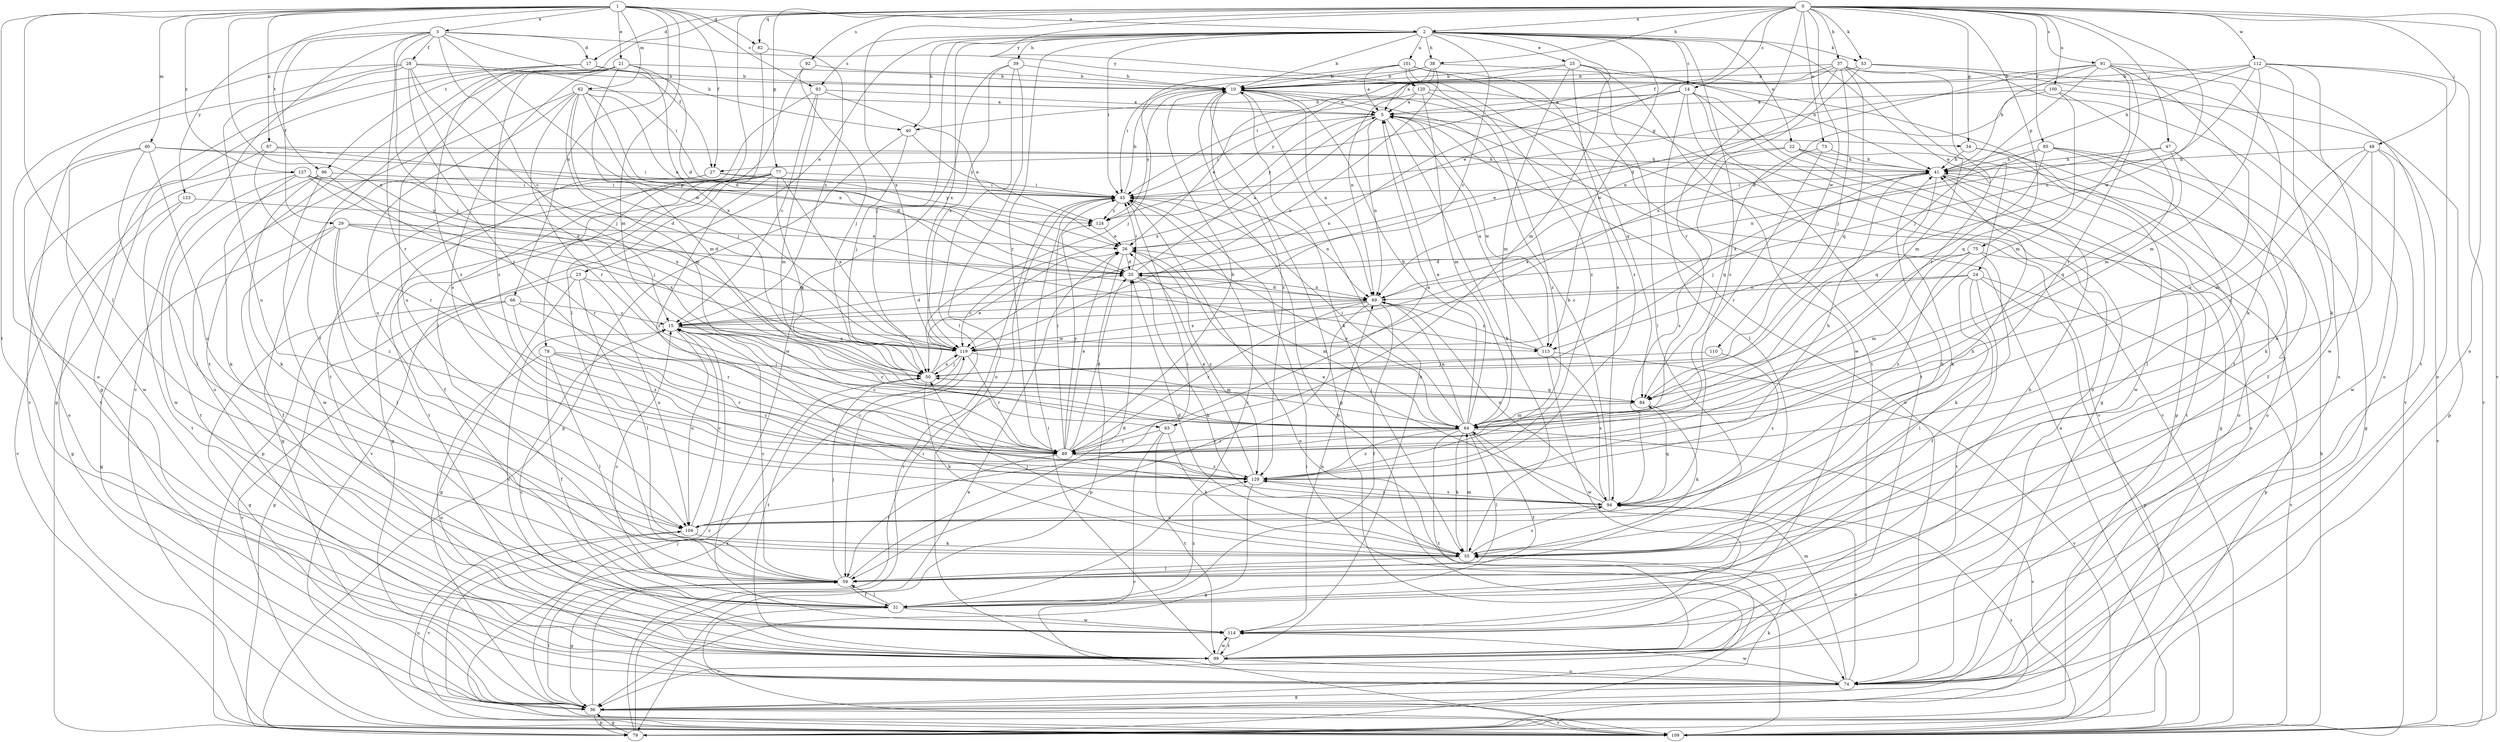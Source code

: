strict digraph  {
0;
1;
2;
3;
5;
10;
14;
15;
17;
20;
21;
22;
23;
24;
25;
26;
27;
28;
29;
31;
34;
36;
37;
38;
39;
40;
41;
45;
47;
48;
50;
53;
55;
59;
60;
62;
63;
64;
66;
67;
69;
73;
74;
75;
77;
78;
79;
82;
84;
85;
89;
91;
92;
93;
94;
96;
99;
100;
101;
104;
109;
110;
112;
113;
114;
119;
120;
123;
124;
127;
129;
0 -> 2  [label=a];
0 -> 14  [label=c];
0 -> 17  [label=d];
0 -> 27  [label=f];
0 -> 34  [label=g];
0 -> 37  [label=h];
0 -> 38  [label=h];
0 -> 47  [label=j];
0 -> 48  [label=j];
0 -> 53  [label=k];
0 -> 73  [label=o];
0 -> 74  [label=o];
0 -> 75  [label=p];
0 -> 77  [label=p];
0 -> 78  [label=p];
0 -> 82  [label=q];
0 -> 85  [label=r];
0 -> 89  [label=r];
0 -> 91  [label=s];
0 -> 92  [label=s];
0 -> 96  [label=t];
0 -> 100  [label=u];
0 -> 109  [label=v];
0 -> 110  [label=w];
0 -> 112  [label=w];
0 -> 113  [label=w];
0 -> 119  [label=x];
0 -> 120  [label=y];
1 -> 2  [label=a];
1 -> 3  [label=a];
1 -> 21  [label=e];
1 -> 27  [label=f];
1 -> 59  [label=l];
1 -> 60  [label=m];
1 -> 62  [label=m];
1 -> 63  [label=m];
1 -> 66  [label=n];
1 -> 67  [label=n];
1 -> 82  [label=q];
1 -> 93  [label=s];
1 -> 96  [label=t];
1 -> 99  [label=t];
1 -> 119  [label=x];
1 -> 127  [label=z];
2 -> 10  [label=b];
2 -> 14  [label=c];
2 -> 15  [label=c];
2 -> 22  [label=e];
2 -> 23  [label=e];
2 -> 24  [label=e];
2 -> 25  [label=e];
2 -> 38  [label=h];
2 -> 39  [label=h];
2 -> 40  [label=h];
2 -> 45  [label=i];
2 -> 50  [label=j];
2 -> 53  [label=k];
2 -> 63  [label=m];
2 -> 89  [label=r];
2 -> 93  [label=s];
2 -> 94  [label=s];
2 -> 101  [label=u];
2 -> 113  [label=w];
2 -> 119  [label=x];
3 -> 15  [label=c];
3 -> 17  [label=d];
3 -> 27  [label=f];
3 -> 28  [label=f];
3 -> 29  [label=f];
3 -> 50  [label=j];
3 -> 89  [label=r];
3 -> 109  [label=v];
3 -> 113  [label=w];
3 -> 120  [label=y];
3 -> 123  [label=y];
5 -> 34  [label=g];
5 -> 45  [label=i];
5 -> 55  [label=k];
5 -> 69  [label=n];
5 -> 74  [label=o];
5 -> 113  [label=w];
5 -> 119  [label=x];
5 -> 124  [label=y];
10 -> 5  [label=a];
10 -> 36  [label=g];
10 -> 55  [label=k];
10 -> 69  [label=n];
10 -> 109  [label=v];
10 -> 124  [label=y];
10 -> 129  [label=z];
14 -> 5  [label=a];
14 -> 36  [label=g];
14 -> 40  [label=h];
14 -> 59  [label=l];
14 -> 74  [label=o];
14 -> 79  [label=p];
14 -> 99  [label=t];
14 -> 119  [label=x];
15 -> 20  [label=d];
15 -> 104  [label=u];
15 -> 113  [label=w];
15 -> 119  [label=x];
17 -> 10  [label=b];
17 -> 36  [label=g];
17 -> 40  [label=h];
17 -> 79  [label=p];
17 -> 129  [label=z];
20 -> 5  [label=a];
20 -> 45  [label=i];
20 -> 55  [label=k];
20 -> 64  [label=m];
20 -> 69  [label=n];
21 -> 10  [label=b];
21 -> 20  [label=d];
21 -> 31  [label=f];
21 -> 64  [label=m];
21 -> 94  [label=s];
21 -> 99  [label=t];
21 -> 104  [label=u];
21 -> 119  [label=x];
21 -> 129  [label=z];
22 -> 26  [label=e];
22 -> 36  [label=g];
22 -> 41  [label=h];
22 -> 74  [label=o];
22 -> 94  [label=s];
23 -> 36  [label=g];
23 -> 59  [label=l];
23 -> 69  [label=n];
23 -> 79  [label=p];
23 -> 104  [label=u];
24 -> 15  [label=c];
24 -> 31  [label=f];
24 -> 59  [label=l];
24 -> 69  [label=n];
24 -> 79  [label=p];
24 -> 99  [label=t];
24 -> 109  [label=v];
25 -> 10  [label=b];
25 -> 41  [label=h];
25 -> 59  [label=l];
25 -> 64  [label=m];
25 -> 69  [label=n];
25 -> 114  [label=w];
25 -> 129  [label=z];
26 -> 20  [label=d];
26 -> 79  [label=p];
26 -> 129  [label=z];
27 -> 31  [label=f];
27 -> 36  [label=g];
27 -> 45  [label=i];
27 -> 124  [label=y];
28 -> 10  [label=b];
28 -> 45  [label=i];
28 -> 50  [label=j];
28 -> 74  [label=o];
28 -> 84  [label=q];
28 -> 89  [label=r];
28 -> 104  [label=u];
28 -> 109  [label=v];
29 -> 20  [label=d];
29 -> 26  [label=e];
29 -> 31  [label=f];
29 -> 36  [label=g];
29 -> 59  [label=l];
29 -> 119  [label=x];
29 -> 129  [label=z];
31 -> 15  [label=c];
31 -> 41  [label=h];
31 -> 45  [label=i];
31 -> 59  [label=l];
31 -> 109  [label=v];
31 -> 114  [label=w];
31 -> 129  [label=z];
34 -> 41  [label=h];
34 -> 74  [label=o];
34 -> 114  [label=w];
36 -> 45  [label=i];
36 -> 50  [label=j];
36 -> 55  [label=k];
36 -> 59  [label=l];
36 -> 79  [label=p];
36 -> 109  [label=v];
37 -> 10  [label=b];
37 -> 26  [label=e];
37 -> 45  [label=i];
37 -> 50  [label=j];
37 -> 64  [label=m];
37 -> 69  [label=n];
37 -> 74  [label=o];
37 -> 84  [label=q];
37 -> 89  [label=r];
38 -> 5  [label=a];
38 -> 10  [label=b];
38 -> 45  [label=i];
38 -> 99  [label=t];
38 -> 119  [label=x];
38 -> 124  [label=y];
39 -> 10  [label=b];
39 -> 59  [label=l];
39 -> 74  [label=o];
39 -> 114  [label=w];
39 -> 119  [label=x];
40 -> 50  [label=j];
40 -> 79  [label=p];
40 -> 124  [label=y];
41 -> 45  [label=i];
41 -> 50  [label=j];
41 -> 55  [label=k];
41 -> 74  [label=o];
41 -> 99  [label=t];
41 -> 119  [label=x];
45 -> 10  [label=b];
45 -> 69  [label=n];
45 -> 74  [label=o];
45 -> 124  [label=y];
47 -> 41  [label=h];
47 -> 55  [label=k];
47 -> 69  [label=n];
47 -> 84  [label=q];
48 -> 41  [label=h];
48 -> 64  [label=m];
48 -> 89  [label=r];
48 -> 104  [label=u];
48 -> 109  [label=v];
48 -> 114  [label=w];
50 -> 26  [label=e];
50 -> 55  [label=k];
50 -> 84  [label=q];
50 -> 119  [label=x];
53 -> 10  [label=b];
53 -> 74  [label=o];
53 -> 109  [label=v];
53 -> 119  [label=x];
55 -> 20  [label=d];
55 -> 41  [label=h];
55 -> 50  [label=j];
55 -> 59  [label=l];
55 -> 64  [label=m];
55 -> 94  [label=s];
59 -> 15  [label=c];
59 -> 20  [label=d];
59 -> 31  [label=f];
59 -> 36  [label=g];
59 -> 50  [label=j];
60 -> 41  [label=h];
60 -> 45  [label=i];
60 -> 59  [label=l];
60 -> 99  [label=t];
60 -> 104  [label=u];
60 -> 114  [label=w];
62 -> 5  [label=a];
62 -> 20  [label=d];
62 -> 26  [label=e];
62 -> 50  [label=j];
62 -> 64  [label=m];
62 -> 69  [label=n];
62 -> 74  [label=o];
62 -> 89  [label=r];
62 -> 104  [label=u];
63 -> 55  [label=k];
63 -> 89  [label=r];
63 -> 99  [label=t];
63 -> 109  [label=v];
64 -> 5  [label=a];
64 -> 10  [label=b];
64 -> 15  [label=c];
64 -> 26  [label=e];
64 -> 31  [label=f];
64 -> 45  [label=i];
64 -> 55  [label=k];
64 -> 59  [label=l];
64 -> 69  [label=n];
64 -> 89  [label=r];
64 -> 99  [label=t];
64 -> 109  [label=v];
64 -> 129  [label=z];
66 -> 15  [label=c];
66 -> 36  [label=g];
66 -> 89  [label=r];
66 -> 109  [label=v];
66 -> 129  [label=z];
67 -> 20  [label=d];
67 -> 41  [label=h];
67 -> 74  [label=o];
67 -> 89  [label=r];
69 -> 15  [label=c];
69 -> 20  [label=d];
69 -> 31  [label=f];
69 -> 59  [label=l];
69 -> 89  [label=r];
69 -> 119  [label=x];
73 -> 41  [label=h];
73 -> 84  [label=q];
73 -> 89  [label=r];
74 -> 36  [label=g];
74 -> 64  [label=m];
74 -> 94  [label=s];
74 -> 114  [label=w];
75 -> 20  [label=d];
75 -> 55  [label=k];
75 -> 64  [label=m];
75 -> 79  [label=p];
75 -> 129  [label=z];
77 -> 36  [label=g];
77 -> 45  [label=i];
77 -> 79  [label=p];
77 -> 84  [label=q];
77 -> 99  [label=t];
77 -> 109  [label=v];
77 -> 119  [label=x];
77 -> 129  [label=z];
78 -> 31  [label=f];
78 -> 50  [label=j];
78 -> 59  [label=l];
78 -> 74  [label=o];
78 -> 89  [label=r];
78 -> 129  [label=z];
79 -> 10  [label=b];
79 -> 26  [label=e];
79 -> 36  [label=g];
79 -> 45  [label=i];
79 -> 94  [label=s];
82 -> 15  [label=c];
82 -> 59  [label=l];
84 -> 50  [label=j];
84 -> 55  [label=k];
84 -> 64  [label=m];
85 -> 31  [label=f];
85 -> 36  [label=g];
85 -> 41  [label=h];
85 -> 59  [label=l];
85 -> 84  [label=q];
85 -> 119  [label=x];
89 -> 5  [label=a];
89 -> 10  [label=b];
89 -> 15  [label=c];
89 -> 20  [label=d];
89 -> 26  [label=e];
89 -> 45  [label=i];
89 -> 59  [label=l];
89 -> 124  [label=y];
89 -> 129  [label=z];
91 -> 10  [label=b];
91 -> 20  [label=d];
91 -> 41  [label=h];
91 -> 50  [label=j];
91 -> 55  [label=k];
91 -> 64  [label=m];
91 -> 89  [label=r];
91 -> 94  [label=s];
91 -> 99  [label=t];
92 -> 10  [label=b];
92 -> 50  [label=j];
92 -> 59  [label=l];
93 -> 5  [label=a];
93 -> 15  [label=c];
93 -> 26  [label=e];
93 -> 64  [label=m];
93 -> 99  [label=t];
94 -> 10  [label=b];
94 -> 15  [label=c];
94 -> 26  [label=e];
94 -> 69  [label=n];
94 -> 84  [label=q];
94 -> 104  [label=u];
94 -> 129  [label=z];
96 -> 45  [label=i];
96 -> 55  [label=k];
96 -> 89  [label=r];
96 -> 99  [label=t];
96 -> 114  [label=w];
99 -> 10  [label=b];
99 -> 15  [label=c];
99 -> 45  [label=i];
99 -> 74  [label=o];
99 -> 114  [label=w];
100 -> 5  [label=a];
100 -> 20  [label=d];
100 -> 64  [label=m];
100 -> 79  [label=p];
100 -> 84  [label=q];
101 -> 5  [label=a];
101 -> 10  [label=b];
101 -> 50  [label=j];
101 -> 84  [label=q];
101 -> 94  [label=s];
101 -> 99  [label=t];
101 -> 129  [label=z];
104 -> 15  [label=c];
104 -> 41  [label=h];
104 -> 45  [label=i];
104 -> 55  [label=k];
104 -> 109  [label=v];
109 -> 5  [label=a];
109 -> 15  [label=c];
109 -> 41  [label=h];
109 -> 45  [label=i];
109 -> 104  [label=u];
109 -> 119  [label=x];
110 -> 50  [label=j];
110 -> 94  [label=s];
112 -> 10  [label=b];
112 -> 41  [label=h];
112 -> 45  [label=i];
112 -> 55  [label=k];
112 -> 64  [label=m];
112 -> 69  [label=n];
112 -> 74  [label=o];
112 -> 109  [label=v];
112 -> 114  [label=w];
113 -> 5  [label=a];
113 -> 69  [label=n];
113 -> 94  [label=s];
113 -> 109  [label=v];
113 -> 114  [label=w];
114 -> 15  [label=c];
114 -> 69  [label=n];
114 -> 99  [label=t];
119 -> 50  [label=j];
119 -> 64  [label=m];
119 -> 89  [label=r];
119 -> 99  [label=t];
120 -> 5  [label=a];
120 -> 26  [label=e];
120 -> 64  [label=m];
120 -> 109  [label=v];
120 -> 129  [label=z];
123 -> 36  [label=g];
123 -> 99  [label=t];
123 -> 124  [label=y];
124 -> 26  [label=e];
127 -> 20  [label=d];
127 -> 45  [label=i];
127 -> 50  [label=j];
127 -> 55  [label=k];
127 -> 109  [label=v];
127 -> 114  [label=w];
127 -> 119  [label=x];
129 -> 26  [label=e];
129 -> 36  [label=g];
129 -> 41  [label=h];
129 -> 94  [label=s];
}
